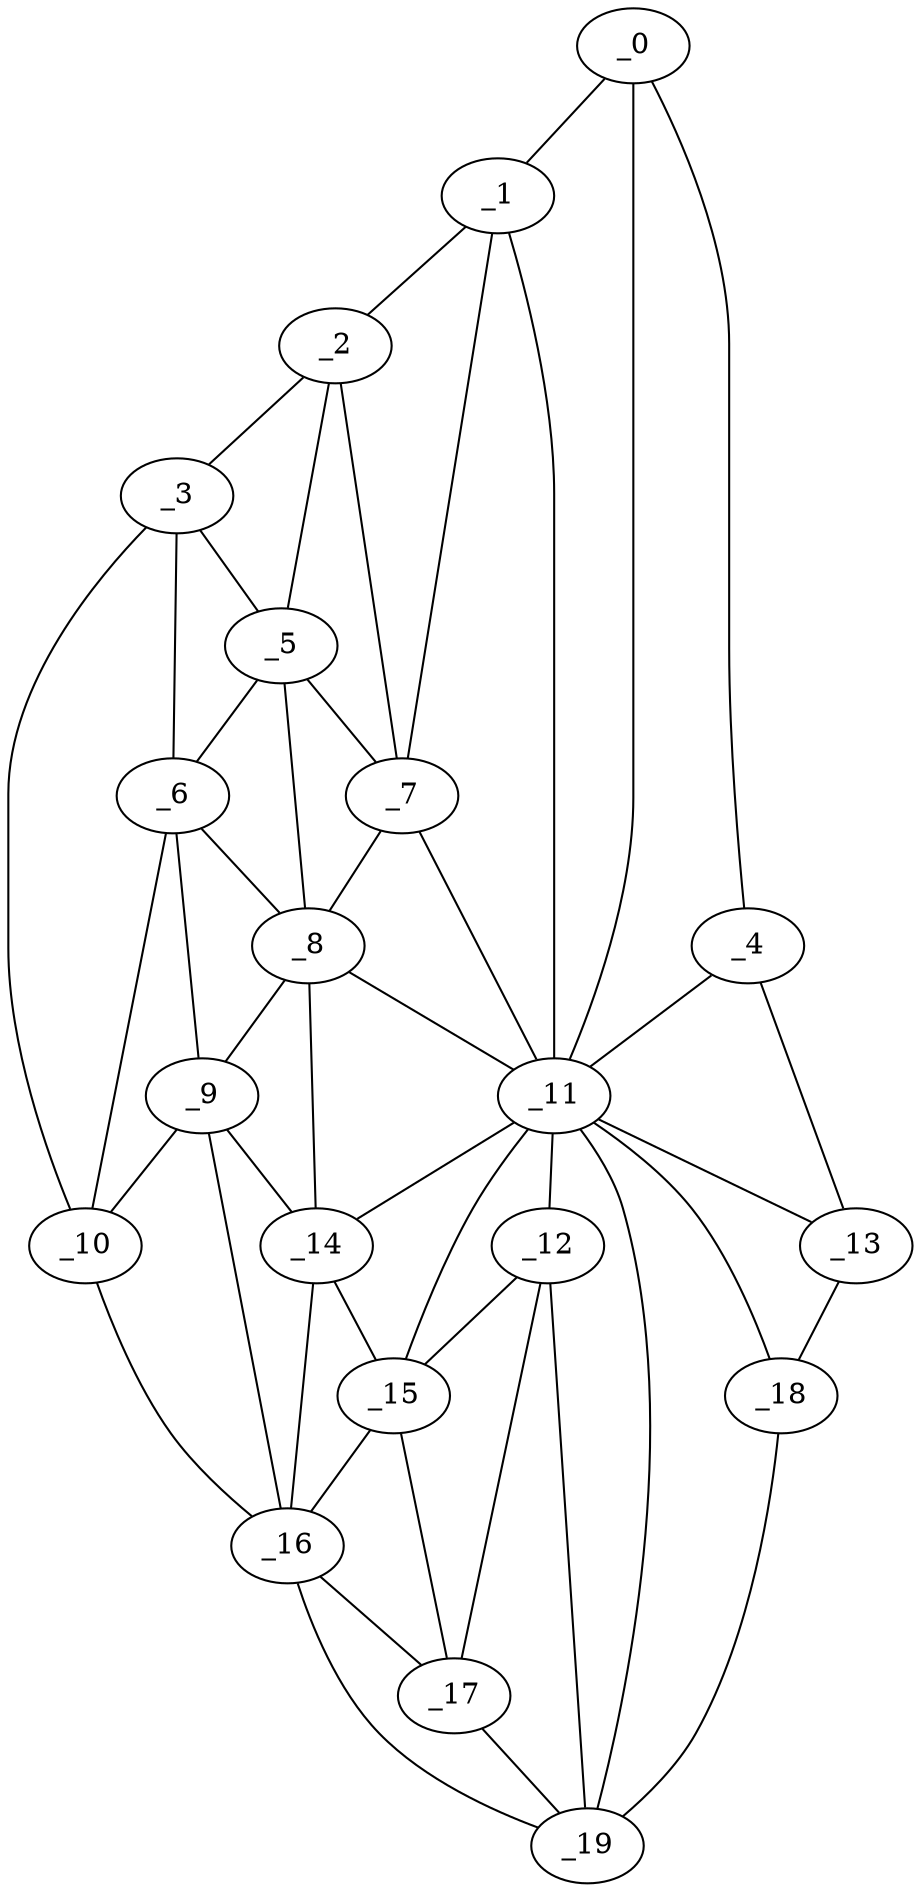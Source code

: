 graph "obj5__150.gxl" {
	_0	 [x=37,
		y=47];
	_1	 [x=37,
		y=59];
	_0 -- _1	 [valence=1];
	_4	 [x=43,
		y=27];
	_0 -- _4	 [valence=1];
	_11	 [x=77,
		y=65];
	_0 -- _11	 [valence=2];
	_2	 [x=37,
		y=80];
	_1 -- _2	 [valence=1];
	_7	 [x=48,
		y=87];
	_1 -- _7	 [valence=2];
	_1 -- _11	 [valence=2];
	_3	 [x=37,
		y=108];
	_2 -- _3	 [valence=1];
	_5	 [x=47,
		y=98];
	_2 -- _5	 [valence=2];
	_2 -- _7	 [valence=1];
	_3 -- _5	 [valence=2];
	_6	 [x=47,
		y=111];
	_3 -- _6	 [valence=2];
	_10	 [x=54,
		y=124];
	_3 -- _10	 [valence=1];
	_4 -- _11	 [valence=1];
	_13	 [x=89,
		y=27];
	_4 -- _13	 [valence=1];
	_5 -- _6	 [valence=2];
	_5 -- _7	 [valence=2];
	_8	 [x=53,
		y=98];
	_5 -- _8	 [valence=1];
	_6 -- _8	 [valence=2];
	_9	 [x=54,
		y=114];
	_6 -- _9	 [valence=2];
	_6 -- _10	 [valence=1];
	_7 -- _8	 [valence=1];
	_7 -- _11	 [valence=1];
	_8 -- _9	 [valence=1];
	_8 -- _11	 [valence=2];
	_14	 [x=89,
		y=95];
	_8 -- _14	 [valence=1];
	_9 -- _10	 [valence=2];
	_9 -- _14	 [valence=2];
	_16	 [x=92,
		y=112];
	_9 -- _16	 [valence=2];
	_10 -- _16	 [valence=1];
	_12	 [x=85,
		y=66];
	_11 -- _12	 [valence=1];
	_11 -- _13	 [valence=2];
	_11 -- _14	 [valence=2];
	_15	 [x=91,
		y=77];
	_11 -- _15	 [valence=2];
	_18	 [x=94,
		y=48];
	_11 -- _18	 [valence=1];
	_19	 [x=94,
		y=56];
	_11 -- _19	 [valence=1];
	_12 -- _15	 [valence=2];
	_17	 [x=93,
		y=63];
	_12 -- _17	 [valence=1];
	_12 -- _19	 [valence=2];
	_13 -- _18	 [valence=1];
	_14 -- _15	 [valence=2];
	_14 -- _16	 [valence=2];
	_15 -- _16	 [valence=2];
	_15 -- _17	 [valence=1];
	_16 -- _17	 [valence=2];
	_16 -- _19	 [valence=1];
	_17 -- _19	 [valence=2];
	_18 -- _19	 [valence=1];
}

